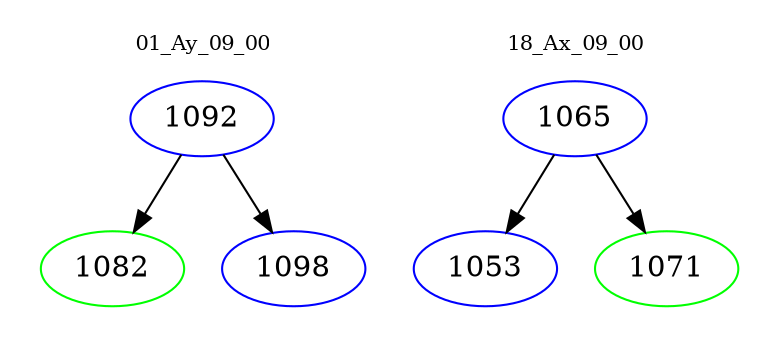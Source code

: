 digraph{
subgraph cluster_0 {
color = white
label = "01_Ay_09_00";
fontsize=10;
T0_1092 [label="1092", color="blue"]
T0_1092 -> T0_1082 [color="black"]
T0_1082 [label="1082", color="green"]
T0_1092 -> T0_1098 [color="black"]
T0_1098 [label="1098", color="blue"]
}
subgraph cluster_1 {
color = white
label = "18_Ax_09_00";
fontsize=10;
T1_1065 [label="1065", color="blue"]
T1_1065 -> T1_1053 [color="black"]
T1_1053 [label="1053", color="blue"]
T1_1065 -> T1_1071 [color="black"]
T1_1071 [label="1071", color="green"]
}
}
